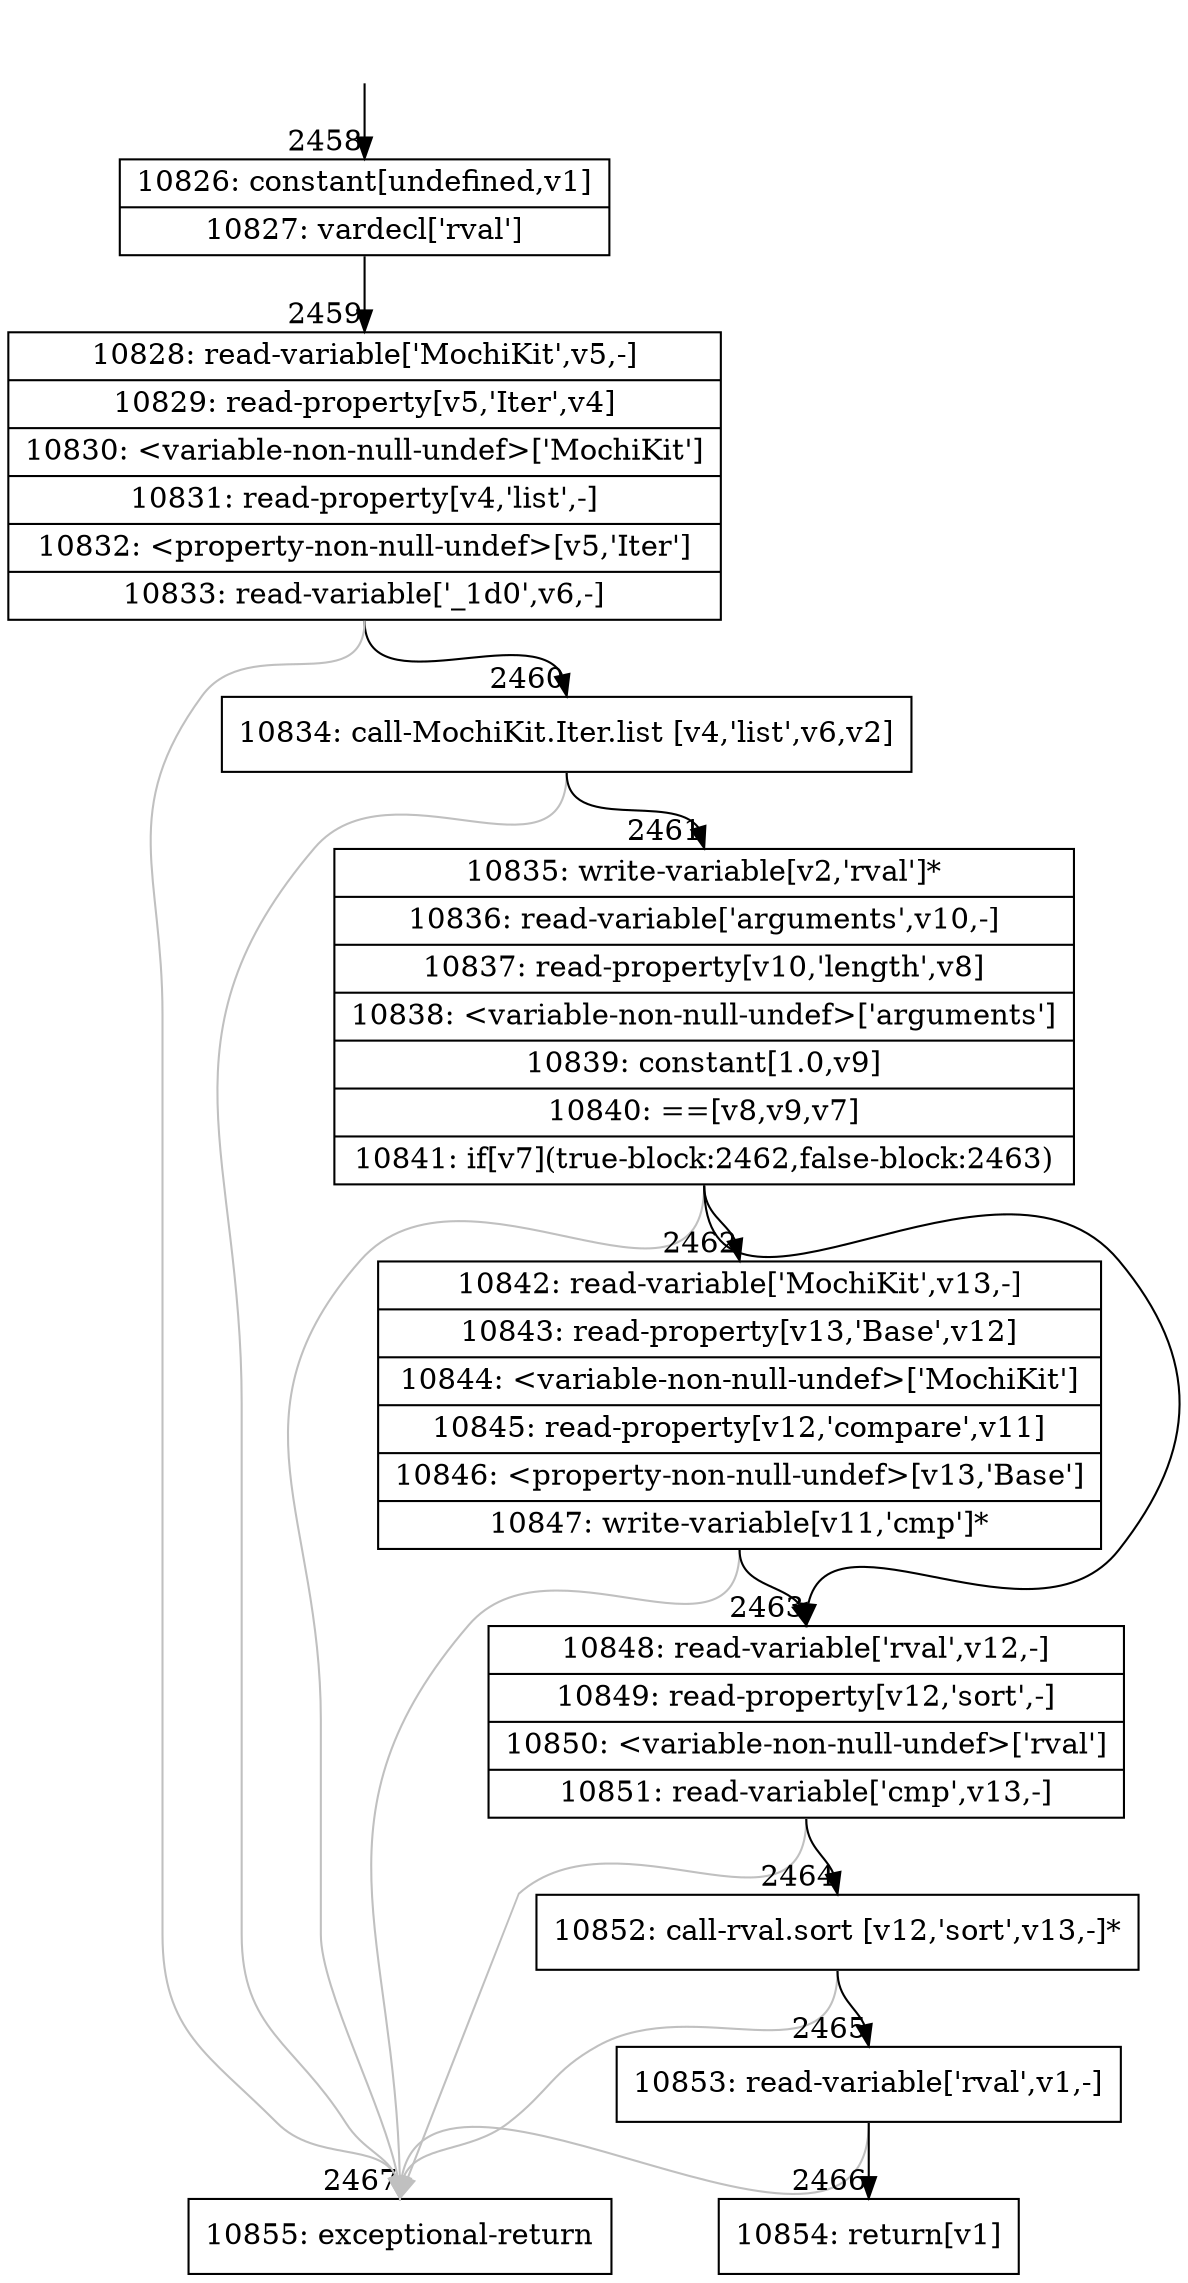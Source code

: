 digraph {
rankdir="TD"
BB_entry184[shape=none,label=""];
BB_entry184 -> BB2458 [tailport=s, headport=n, headlabel="    2458"]
BB2458 [shape=record label="{10826: constant[undefined,v1]|10827: vardecl['rval']}" ] 
BB2458 -> BB2459 [tailport=s, headport=n, headlabel="      2459"]
BB2459 [shape=record label="{10828: read-variable['MochiKit',v5,-]|10829: read-property[v5,'Iter',v4]|10830: \<variable-non-null-undef\>['MochiKit']|10831: read-property[v4,'list',-]|10832: \<property-non-null-undef\>[v5,'Iter']|10833: read-variable['_1d0',v6,-]}" ] 
BB2459 -> BB2460 [tailport=s, headport=n, headlabel="      2460"]
BB2459 -> BB2467 [tailport=s, headport=n, color=gray, headlabel="      2467"]
BB2460 [shape=record label="{10834: call-MochiKit.Iter.list [v4,'list',v6,v2]}" ] 
BB2460 -> BB2461 [tailport=s, headport=n, headlabel="      2461"]
BB2460 -> BB2467 [tailport=s, headport=n, color=gray]
BB2461 [shape=record label="{10835: write-variable[v2,'rval']*|10836: read-variable['arguments',v10,-]|10837: read-property[v10,'length',v8]|10838: \<variable-non-null-undef\>['arguments']|10839: constant[1.0,v9]|10840: ==[v8,v9,v7]|10841: if[v7](true-block:2462,false-block:2463)}" ] 
BB2461 -> BB2462 [tailport=s, headport=n, headlabel="      2462"]
BB2461 -> BB2463 [tailport=s, headport=n, headlabel="      2463"]
BB2461 -> BB2467 [tailport=s, headport=n, color=gray]
BB2462 [shape=record label="{10842: read-variable['MochiKit',v13,-]|10843: read-property[v13,'Base',v12]|10844: \<variable-non-null-undef\>['MochiKit']|10845: read-property[v12,'compare',v11]|10846: \<property-non-null-undef\>[v13,'Base']|10847: write-variable[v11,'cmp']*}" ] 
BB2462 -> BB2463 [tailport=s, headport=n]
BB2462 -> BB2467 [tailport=s, headport=n, color=gray]
BB2463 [shape=record label="{10848: read-variable['rval',v12,-]|10849: read-property[v12,'sort',-]|10850: \<variable-non-null-undef\>['rval']|10851: read-variable['cmp',v13,-]}" ] 
BB2463 -> BB2464 [tailport=s, headport=n, headlabel="      2464"]
BB2463 -> BB2467 [tailport=s, headport=n, color=gray]
BB2464 [shape=record label="{10852: call-rval.sort [v12,'sort',v13,-]*}" ] 
BB2464 -> BB2465 [tailport=s, headport=n, headlabel="      2465"]
BB2464 -> BB2467 [tailport=s, headport=n, color=gray]
BB2465 [shape=record label="{10853: read-variable['rval',v1,-]}" ] 
BB2465 -> BB2466 [tailport=s, headport=n, headlabel="      2466"]
BB2465 -> BB2467 [tailport=s, headport=n, color=gray]
BB2466 [shape=record label="{10854: return[v1]}" ] 
BB2467 [shape=record label="{10855: exceptional-return}" ] 
//#$~ 1543
}

